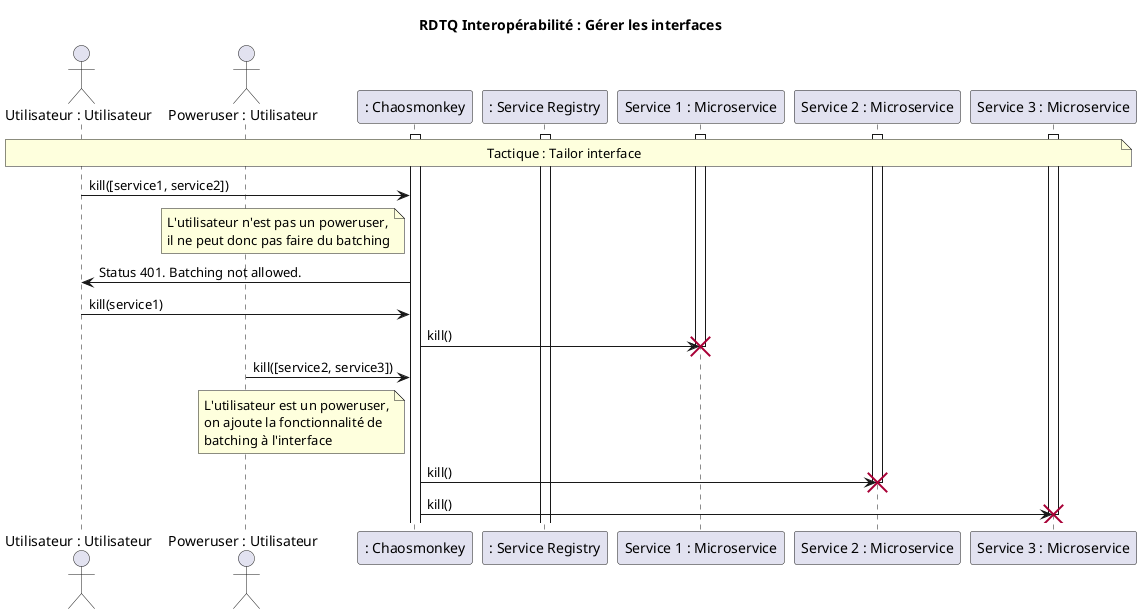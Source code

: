 @startuml RDTQ Interopérabilité : Gérer les interfaces
title RDTQ Interopérabilité : Gérer les interfaces

actor "Utilisateur : Utilisateur" as user
actor "Poweruser : Utilisateur" as poweruser
participant ": Chaosmonkey" as chaos
participant ": Service Registry" as services
participant "Service 1 : Microservice" as s1
participant "Service 2 : Microservice" as s2
participant "Service 3 : Microservice" as s3

note over user, s3 : Tactique : Tailor interface
activate chaos
activate services
activate s1
activate s2
activate s3

user -> chaos : kill([service1, service2])
note left of chaos
L'utilisateur n'est pas un poweruser,
il ne peut donc pas faire du batching
end note
chaos -> user : Status 401. Batching not allowed.
user -> chaos : kill(service1)
chaos -> s1 : kill()
destroy s1

poweruser -> chaos : kill([service2, service3])
note left of chaos
L'utilisateur est un poweruser,
on ajoute la fonctionnalité de
batching à l'interface
end note
chaos -> s2 : kill()
destroy s2
chaos -> s3 : kill()
destroy s3
@enduml
